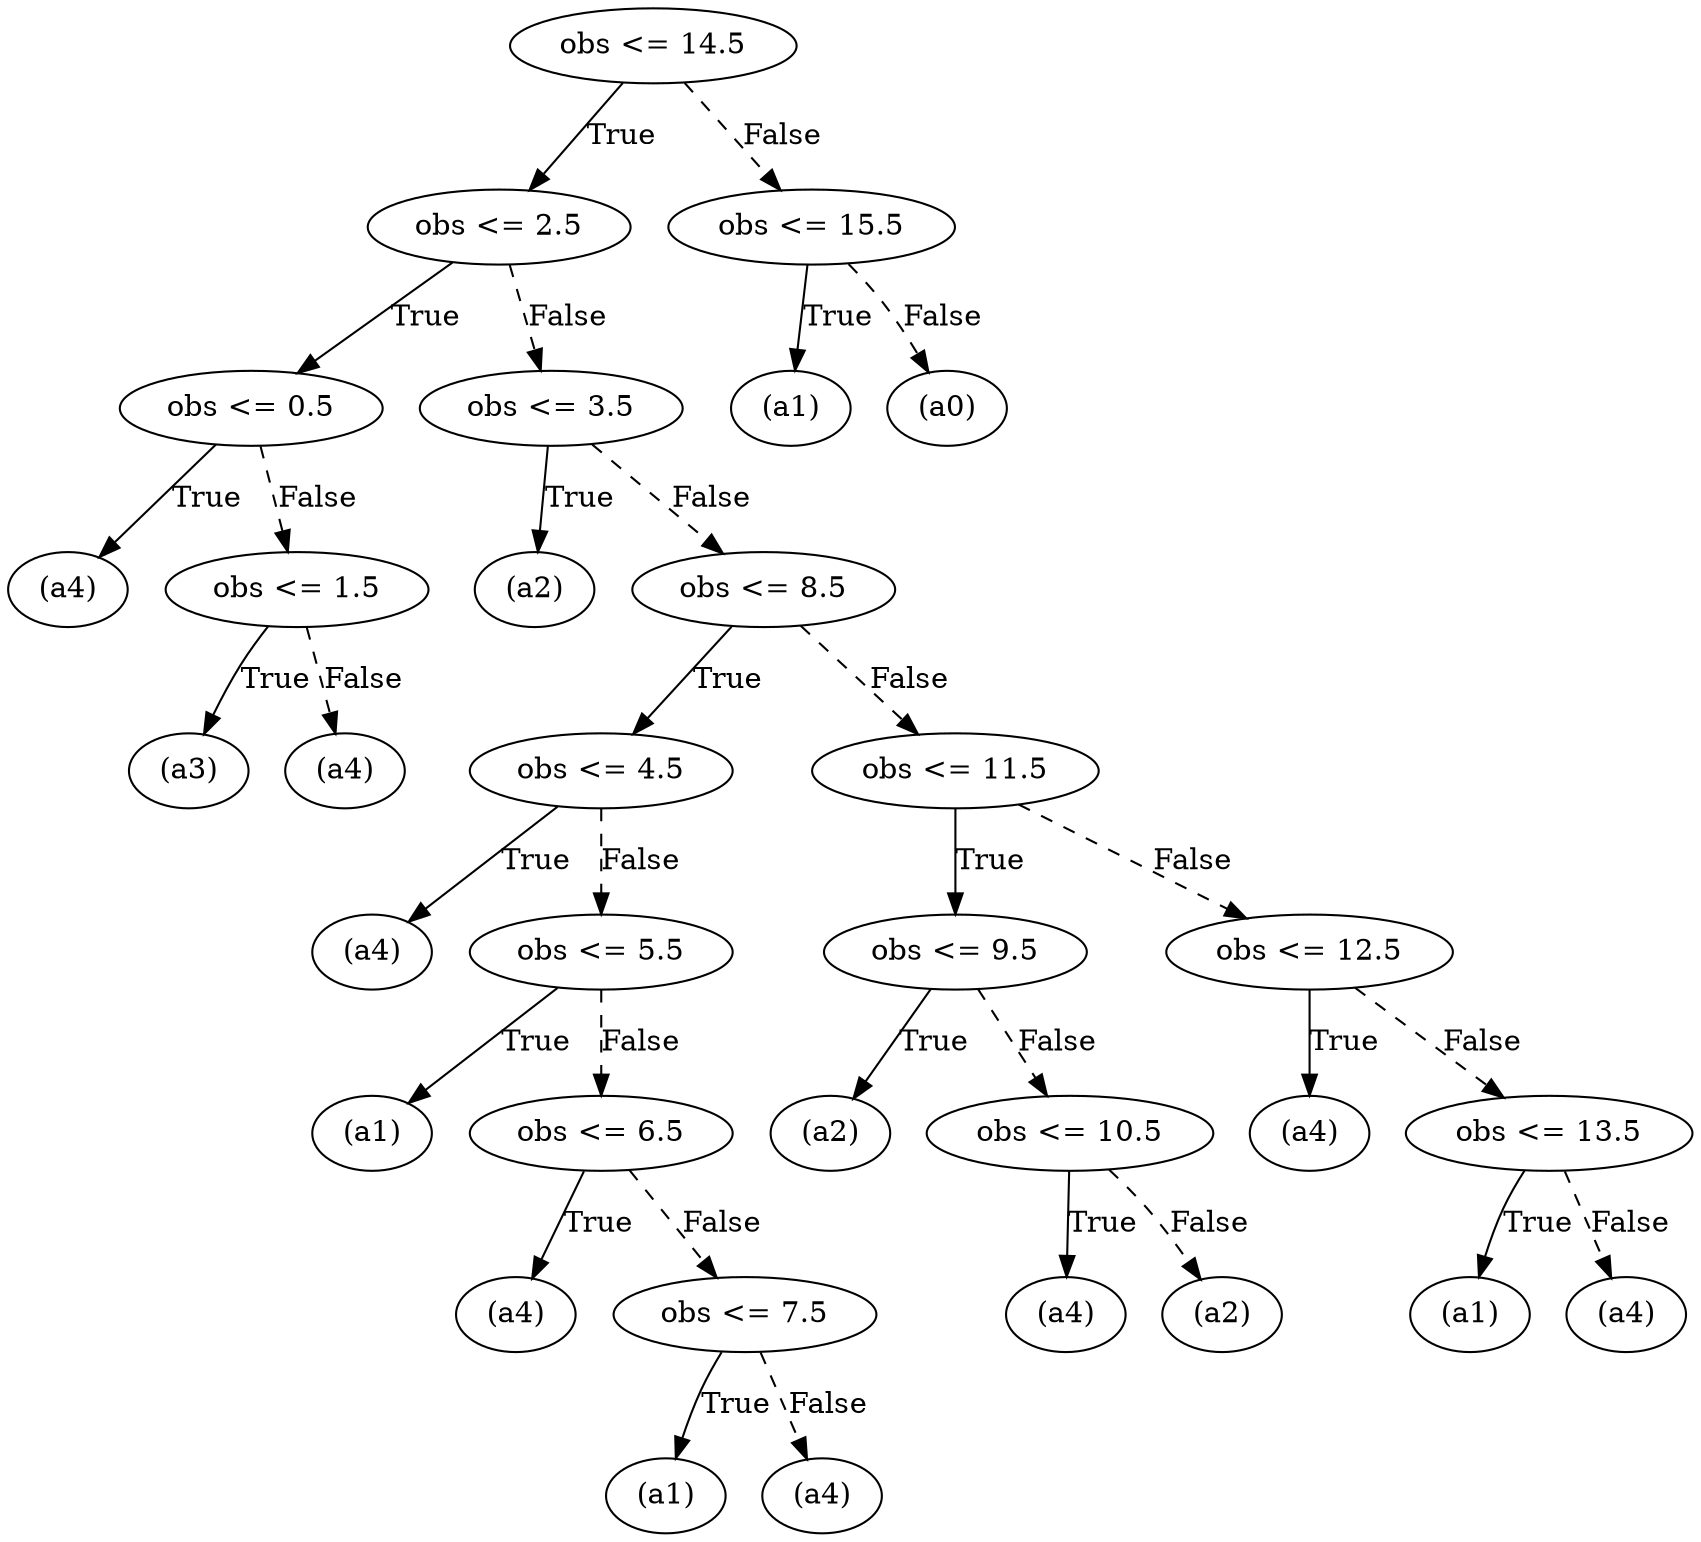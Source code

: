 digraph {
0 [label="obs <= 14.5"];
1 [label="obs <= 2.5"];
2 [label="obs <= 0.5"];
3 [label="(a4)"];
2 -> 3 [label="True"];
4 [label="obs <= 1.5"];
5 [label="(a3)"];
4 -> 5 [label="True"];
6 [label="(a4)"];
4 -> 6 [style="dashed", label="False"];
2 -> 4 [style="dashed", label="False"];
1 -> 2 [label="True"];
7 [label="obs <= 3.5"];
8 [label="(a2)"];
7 -> 8 [label="True"];
9 [label="obs <= 8.5"];
10 [label="obs <= 4.5"];
11 [label="(a4)"];
10 -> 11 [label="True"];
12 [label="obs <= 5.5"];
13 [label="(a1)"];
12 -> 13 [label="True"];
14 [label="obs <= 6.5"];
15 [label="(a4)"];
14 -> 15 [label="True"];
16 [label="obs <= 7.5"];
17 [label="(a1)"];
16 -> 17 [label="True"];
18 [label="(a4)"];
16 -> 18 [style="dashed", label="False"];
14 -> 16 [style="dashed", label="False"];
12 -> 14 [style="dashed", label="False"];
10 -> 12 [style="dashed", label="False"];
9 -> 10 [label="True"];
19 [label="obs <= 11.5"];
20 [label="obs <= 9.5"];
21 [label="(a2)"];
20 -> 21 [label="True"];
22 [label="obs <= 10.5"];
23 [label="(a4)"];
22 -> 23 [label="True"];
24 [label="(a2)"];
22 -> 24 [style="dashed", label="False"];
20 -> 22 [style="dashed", label="False"];
19 -> 20 [label="True"];
25 [label="obs <= 12.5"];
26 [label="(a4)"];
25 -> 26 [label="True"];
27 [label="obs <= 13.5"];
28 [label="(a1)"];
27 -> 28 [label="True"];
29 [label="(a4)"];
27 -> 29 [style="dashed", label="False"];
25 -> 27 [style="dashed", label="False"];
19 -> 25 [style="dashed", label="False"];
9 -> 19 [style="dashed", label="False"];
7 -> 9 [style="dashed", label="False"];
1 -> 7 [style="dashed", label="False"];
0 -> 1 [label="True"];
30 [label="obs <= 15.5"];
31 [label="(a1)"];
30 -> 31 [label="True"];
32 [label="(a0)"];
30 -> 32 [style="dashed", label="False"];
0 -> 30 [style="dashed", label="False"];

}